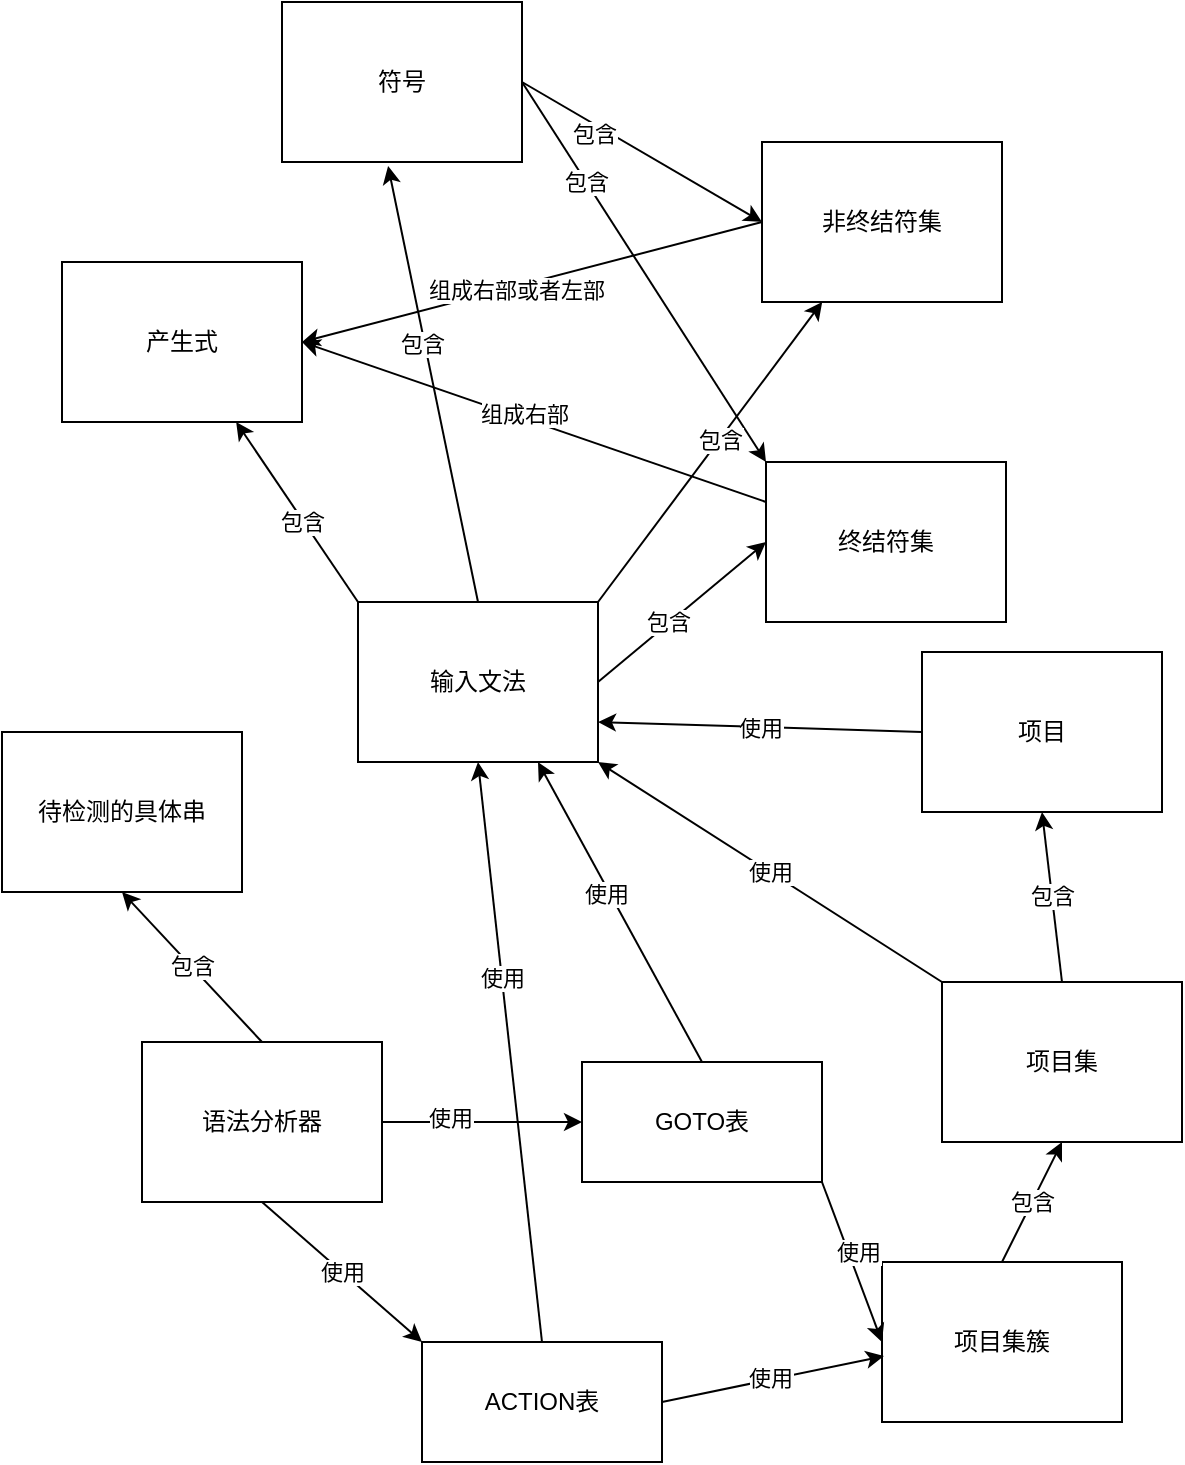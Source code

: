 <mxfile>
    <diagram id="insskYjpkNoBqnODpApI" name="第 1 页">
        <mxGraphModel dx="663" dy="680" grid="1" gridSize="10" guides="1" tooltips="1" connect="1" arrows="1" fold="1" page="1" pageScale="1" pageWidth="827" pageHeight="1169" math="0" shadow="0">
            <root>
                <mxCell id="0"/>
                <mxCell id="1" parent="0"/>
                <mxCell id="24" value="产生式" style="rounded=0;whiteSpace=wrap;html=1;" parent="1" vertex="1">
                    <mxGeometry x="60" y="310" width="120" height="80" as="geometry"/>
                </mxCell>
                <mxCell id="72" style="edgeStyle=none;html=1;exitX=1;exitY=0.5;exitDx=0;exitDy=0;entryX=0;entryY=0.5;entryDx=0;entryDy=0;" parent="1" source="25" target="27" edge="1">
                    <mxGeometry relative="1" as="geometry"/>
                </mxCell>
                <mxCell id="73" value="包含" style="edgeLabel;html=1;align=center;verticalAlign=middle;resizable=0;points=[];" parent="72" vertex="1" connectable="0">
                    <mxGeometry x="-0.372" y="-4" relative="1" as="geometry">
                        <mxPoint as="offset"/>
                    </mxGeometry>
                </mxCell>
                <mxCell id="74" style="edgeStyle=none;html=1;exitX=1;exitY=0.5;exitDx=0;exitDy=0;entryX=0;entryY=0;entryDx=0;entryDy=0;" parent="1" source="25" target="26" edge="1">
                    <mxGeometry relative="1" as="geometry"/>
                </mxCell>
                <mxCell id="75" value="包含" style="edgeLabel;html=1;align=center;verticalAlign=middle;resizable=0;points=[];" parent="74" vertex="1" connectable="0">
                    <mxGeometry x="-0.479" relative="1" as="geometry">
                        <mxPoint as="offset"/>
                    </mxGeometry>
                </mxCell>
                <mxCell id="25" value="符号" style="rounded=0;whiteSpace=wrap;html=1;" parent="1" vertex="1">
                    <mxGeometry x="170" y="180" width="120" height="80" as="geometry"/>
                </mxCell>
                <mxCell id="78" style="edgeStyle=none;html=1;exitX=0;exitY=0.25;exitDx=0;exitDy=0;entryX=1;entryY=0.5;entryDx=0;entryDy=0;" parent="1" source="26" target="24" edge="1">
                    <mxGeometry relative="1" as="geometry"/>
                </mxCell>
                <mxCell id="79" value="组成右部" style="edgeLabel;html=1;align=center;verticalAlign=middle;resizable=0;points=[];" parent="78" vertex="1" connectable="0">
                    <mxGeometry x="0.142" y="1" relative="1" as="geometry">
                        <mxPoint x="11" as="offset"/>
                    </mxGeometry>
                </mxCell>
                <mxCell id="26" value="终结符集" style="rounded=0;whiteSpace=wrap;html=1;" parent="1" vertex="1">
                    <mxGeometry x="412" y="410" width="120" height="80" as="geometry"/>
                </mxCell>
                <mxCell id="76" style="edgeStyle=none;html=1;exitX=0;exitY=0.5;exitDx=0;exitDy=0;entryX=1;entryY=0.5;entryDx=0;entryDy=0;" parent="1" source="27" target="24" edge="1">
                    <mxGeometry relative="1" as="geometry"/>
                </mxCell>
                <mxCell id="77" value="组成右部或者左部" style="edgeLabel;html=1;align=center;verticalAlign=middle;resizable=0;points=[];" parent="76" vertex="1" connectable="0">
                    <mxGeometry x="0.072" y="2" relative="1" as="geometry">
                        <mxPoint as="offset"/>
                    </mxGeometry>
                </mxCell>
                <mxCell id="27" value="非终结符集" style="rounded=0;whiteSpace=wrap;html=1;" parent="1" vertex="1">
                    <mxGeometry x="410" y="250" width="120" height="80" as="geometry"/>
                </mxCell>
                <mxCell id="29" style="edgeStyle=none;html=1;exitX=0;exitY=0;exitDx=0;exitDy=0;" parent="1" source="28" target="24" edge="1">
                    <mxGeometry relative="1" as="geometry"/>
                </mxCell>
                <mxCell id="33" value="包含" style="edgeLabel;html=1;align=center;verticalAlign=middle;resizable=0;points=[];" parent="29" vertex="1" connectable="0">
                    <mxGeometry x="-0.097" y="1" relative="1" as="geometry">
                        <mxPoint as="offset"/>
                    </mxGeometry>
                </mxCell>
                <mxCell id="30" style="edgeStyle=none;html=1;exitX=0.5;exitY=0;exitDx=0;exitDy=0;entryX=0.442;entryY=1.025;entryDx=0;entryDy=0;entryPerimeter=0;" parent="1" source="28" target="25" edge="1">
                    <mxGeometry relative="1" as="geometry"/>
                </mxCell>
                <mxCell id="34" value="包含" style="edgeLabel;html=1;align=center;verticalAlign=middle;resizable=0;points=[];" parent="30" vertex="1" connectable="0">
                    <mxGeometry x="-0.058" y="-4" relative="1" as="geometry">
                        <mxPoint x="-11" y="-26" as="offset"/>
                    </mxGeometry>
                </mxCell>
                <mxCell id="31" style="edgeStyle=none;html=1;exitX=1;exitY=0;exitDx=0;exitDy=0;" parent="1" source="28" target="27" edge="1">
                    <mxGeometry relative="1" as="geometry"/>
                </mxCell>
                <mxCell id="35" value="包含" style="edgeLabel;html=1;align=center;verticalAlign=middle;resizable=0;points=[];" parent="31" vertex="1" connectable="0">
                    <mxGeometry x="0.092" relative="1" as="geometry">
                        <mxPoint as="offset"/>
                    </mxGeometry>
                </mxCell>
                <mxCell id="32" style="edgeStyle=none;html=1;exitX=1;exitY=0.5;exitDx=0;exitDy=0;entryX=0;entryY=0.5;entryDx=0;entryDy=0;" parent="1" source="28" target="26" edge="1">
                    <mxGeometry relative="1" as="geometry"/>
                </mxCell>
                <mxCell id="36" value="包含" style="edgeLabel;html=1;align=center;verticalAlign=middle;resizable=0;points=[];" parent="32" vertex="1" connectable="0">
                    <mxGeometry x="-0.15" y="1" relative="1" as="geometry">
                        <mxPoint as="offset"/>
                    </mxGeometry>
                </mxCell>
                <mxCell id="28" value="输入文法" style="rounded=0;whiteSpace=wrap;html=1;" parent="1" vertex="1">
                    <mxGeometry x="208" y="480" width="120" height="80" as="geometry"/>
                </mxCell>
                <mxCell id="45" value="包含" style="edgeStyle=none;html=1;exitX=0.5;exitY=0;exitDx=0;exitDy=0;entryX=0.5;entryY=1;entryDx=0;entryDy=0;" parent="1" source="37" target="43" edge="1">
                    <mxGeometry relative="1" as="geometry"/>
                </mxCell>
                <mxCell id="49" style="edgeStyle=none;html=1;exitX=1;exitY=0.5;exitDx=0;exitDy=0;entryX=0;entryY=0.5;entryDx=0;entryDy=0;" parent="1" source="37" target="47" edge="1">
                    <mxGeometry relative="1" as="geometry"/>
                </mxCell>
                <mxCell id="51" value="使用" style="edgeLabel;html=1;align=center;verticalAlign=middle;resizable=0;points=[];" parent="49" vertex="1" connectable="0">
                    <mxGeometry x="-0.32" y="2" relative="1" as="geometry">
                        <mxPoint as="offset"/>
                    </mxGeometry>
                </mxCell>
                <mxCell id="50" value="使用" style="edgeStyle=none;html=1;exitX=0.5;exitY=1;exitDx=0;exitDy=0;entryX=0;entryY=0;entryDx=0;entryDy=0;" parent="1" source="37" target="48" edge="1">
                    <mxGeometry relative="1" as="geometry"/>
                </mxCell>
                <mxCell id="37" value="语法分析器" style="rounded=0;whiteSpace=wrap;html=1;shadow=0;" parent="1" vertex="1">
                    <mxGeometry x="100" y="700" width="120" height="80" as="geometry"/>
                </mxCell>
                <mxCell id="62" value="使用" style="edgeStyle=none;html=1;exitX=0;exitY=0.5;exitDx=0;exitDy=0;entryX=1;entryY=0.75;entryDx=0;entryDy=0;" parent="1" source="38" target="28" edge="1">
                    <mxGeometry relative="1" as="geometry"/>
                </mxCell>
                <mxCell id="38" value="项目" style="rounded=0;whiteSpace=wrap;html=1;" parent="1" vertex="1">
                    <mxGeometry x="490" y="505" width="120" height="80" as="geometry"/>
                </mxCell>
                <mxCell id="41" value="包含" style="edgeStyle=none;html=1;exitX=0.5;exitY=0;exitDx=0;exitDy=0;entryX=0.5;entryY=1;entryDx=0;entryDy=0;" parent="1" source="39" target="38" edge="1">
                    <mxGeometry relative="1" as="geometry"/>
                </mxCell>
                <mxCell id="63" value="使用" style="edgeStyle=none;html=1;exitX=0;exitY=0;exitDx=0;exitDy=0;entryX=1;entryY=1;entryDx=0;entryDy=0;" parent="1" source="39" target="28" edge="1">
                    <mxGeometry relative="1" as="geometry">
                        <Array as="points"/>
                    </mxGeometry>
                </mxCell>
                <mxCell id="39" value="项目集" style="rounded=0;whiteSpace=wrap;html=1;" parent="1" vertex="1">
                    <mxGeometry x="500" y="670" width="120" height="80" as="geometry"/>
                </mxCell>
                <mxCell id="46" value="包含" style="edgeStyle=none;html=1;exitX=0.5;exitY=0;exitDx=0;exitDy=0;entryX=0.5;entryY=1;entryDx=0;entryDy=0;" parent="1" source="42" target="39" edge="1">
                    <mxGeometry relative="1" as="geometry"/>
                </mxCell>
                <mxCell id="42" value="项目集簇" style="rounded=0;whiteSpace=wrap;html=1;" parent="1" vertex="1">
                    <mxGeometry x="470" y="810" width="120" height="80" as="geometry"/>
                </mxCell>
                <mxCell id="43" value="待检测的具体串" style="whiteSpace=wrap;html=1;" parent="1" vertex="1">
                    <mxGeometry x="30" y="545" width="120" height="80" as="geometry"/>
                </mxCell>
                <mxCell id="52" style="edgeStyle=none;html=1;exitX=1;exitY=1;exitDx=0;exitDy=0;entryX=0;entryY=0.5;entryDx=0;entryDy=0;" parent="1" source="47" target="42" edge="1">
                    <mxGeometry relative="1" as="geometry"/>
                </mxCell>
                <mxCell id="54" value="使用" style="edgeLabel;html=1;align=center;verticalAlign=middle;resizable=0;points=[];" parent="52" vertex="1" connectable="0">
                    <mxGeometry x="-0.086" y="4" relative="1" as="geometry">
                        <mxPoint as="offset"/>
                    </mxGeometry>
                </mxCell>
                <mxCell id="56" style="edgeStyle=none;html=1;exitX=0.5;exitY=0;exitDx=0;exitDy=0;entryX=0.75;entryY=1;entryDx=0;entryDy=0;" parent="1" source="47" target="28" edge="1">
                    <mxGeometry relative="1" as="geometry"/>
                </mxCell>
                <mxCell id="57" value="使用" style="edgeLabel;html=1;align=center;verticalAlign=middle;resizable=0;points=[];" parent="56" vertex="1" connectable="0">
                    <mxGeometry x="0.142" y="2" relative="1" as="geometry">
                        <mxPoint as="offset"/>
                    </mxGeometry>
                </mxCell>
                <mxCell id="47" value="GOTO表" style="rounded=0;whiteSpace=wrap;html=1;" parent="1" vertex="1">
                    <mxGeometry x="320" y="710" width="120" height="60" as="geometry"/>
                </mxCell>
                <mxCell id="53" style="edgeStyle=none;html=1;exitX=1;exitY=0.5;exitDx=0;exitDy=0;entryX=0.008;entryY=0.588;entryDx=0;entryDy=0;entryPerimeter=0;" parent="1" source="48" target="42" edge="1">
                    <mxGeometry relative="1" as="geometry"/>
                </mxCell>
                <mxCell id="55" value="使用" style="edgeLabel;html=1;align=center;verticalAlign=middle;resizable=0;points=[];" parent="53" vertex="1" connectable="0">
                    <mxGeometry x="-0.023" y="1" relative="1" as="geometry">
                        <mxPoint as="offset"/>
                    </mxGeometry>
                </mxCell>
                <mxCell id="58" style="edgeStyle=none;html=1;exitX=0.5;exitY=0;exitDx=0;exitDy=0;entryX=0.5;entryY=1;entryDx=0;entryDy=0;" parent="1" source="48" target="28" edge="1">
                    <mxGeometry relative="1" as="geometry"/>
                </mxCell>
                <mxCell id="59" value="使用" style="edgeLabel;html=1;align=center;verticalAlign=middle;resizable=0;points=[];" parent="58" vertex="1" connectable="0">
                    <mxGeometry x="0.256" relative="1" as="geometry">
                        <mxPoint as="offset"/>
                    </mxGeometry>
                </mxCell>
                <mxCell id="48" value="ACTION表" style="rounded=0;whiteSpace=wrap;html=1;" parent="1" vertex="1">
                    <mxGeometry x="240" y="850" width="120" height="60" as="geometry"/>
                </mxCell>
            </root>
        </mxGraphModel>
    </diagram>
</mxfile>